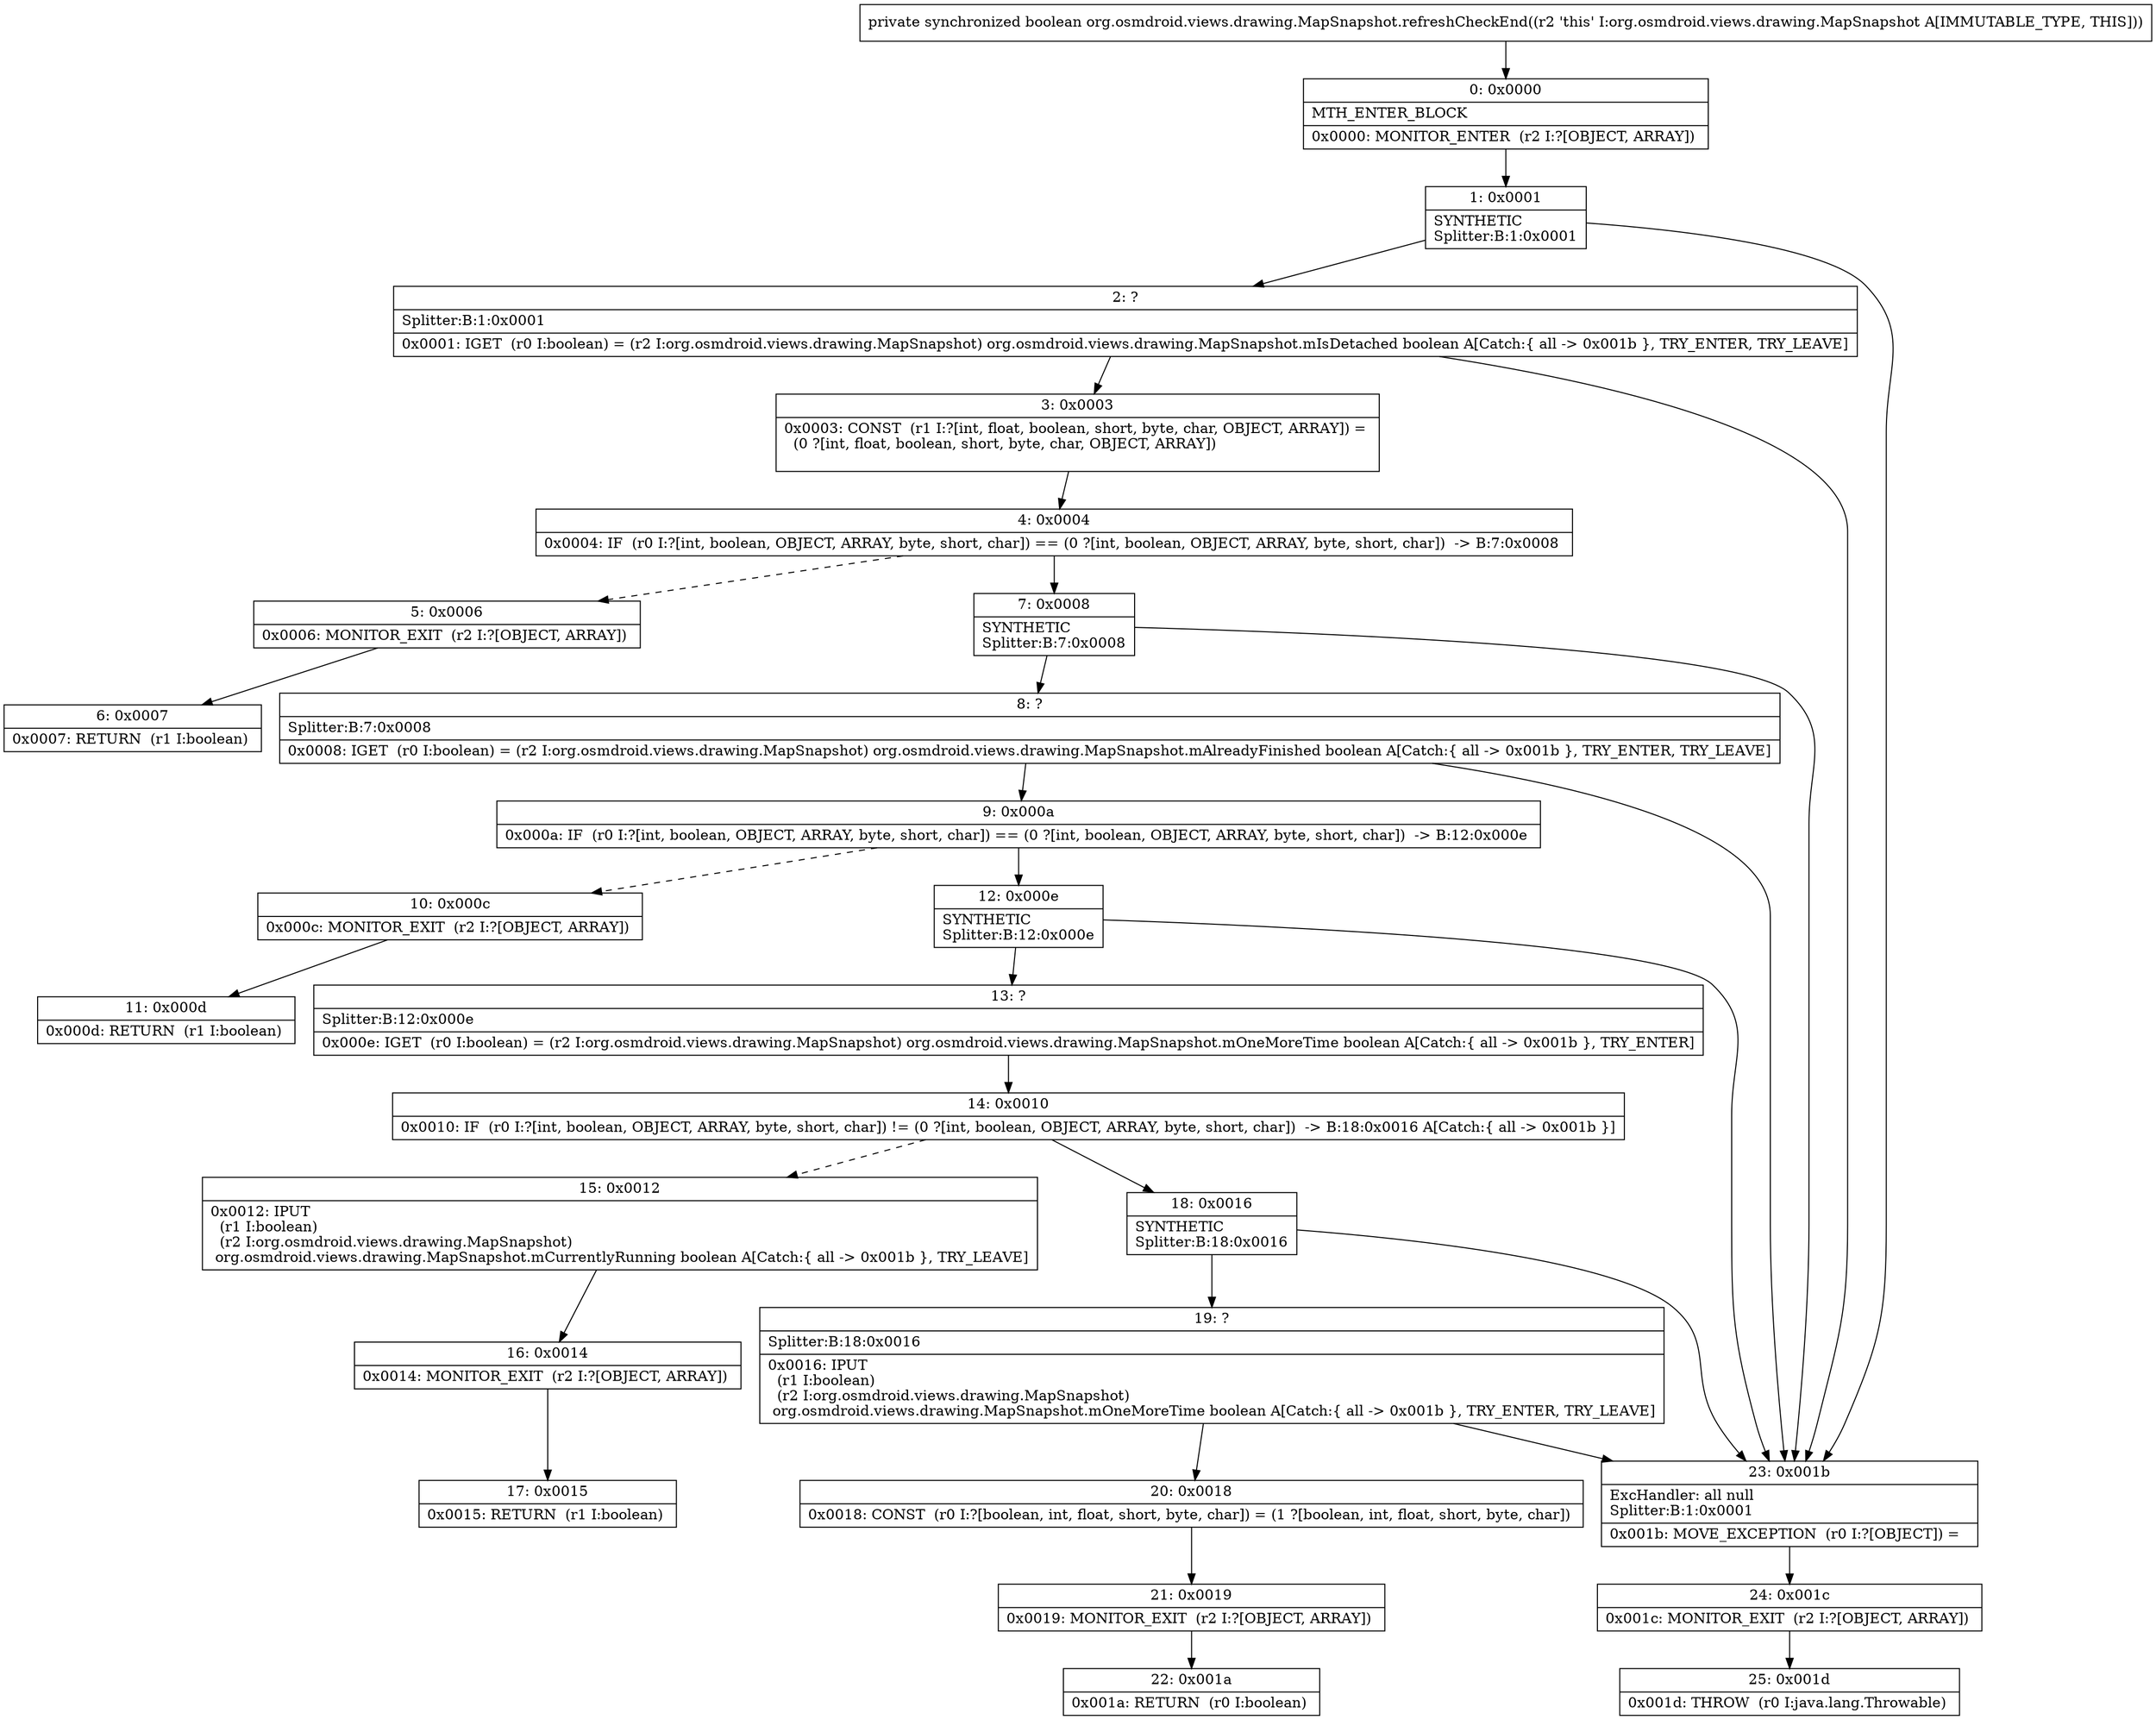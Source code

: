 digraph "CFG fororg.osmdroid.views.drawing.MapSnapshot.refreshCheckEnd()Z" {
Node_0 [shape=record,label="{0\:\ 0x0000|MTH_ENTER_BLOCK\l|0x0000: MONITOR_ENTER  (r2 I:?[OBJECT, ARRAY]) \l}"];
Node_1 [shape=record,label="{1\:\ 0x0001|SYNTHETIC\lSplitter:B:1:0x0001\l}"];
Node_2 [shape=record,label="{2\:\ ?|Splitter:B:1:0x0001\l|0x0001: IGET  (r0 I:boolean) = (r2 I:org.osmdroid.views.drawing.MapSnapshot) org.osmdroid.views.drawing.MapSnapshot.mIsDetached boolean A[Catch:\{ all \-\> 0x001b \}, TRY_ENTER, TRY_LEAVE]\l}"];
Node_3 [shape=record,label="{3\:\ 0x0003|0x0003: CONST  (r1 I:?[int, float, boolean, short, byte, char, OBJECT, ARRAY]) = \l  (0 ?[int, float, boolean, short, byte, char, OBJECT, ARRAY])\l \l}"];
Node_4 [shape=record,label="{4\:\ 0x0004|0x0004: IF  (r0 I:?[int, boolean, OBJECT, ARRAY, byte, short, char]) == (0 ?[int, boolean, OBJECT, ARRAY, byte, short, char])  \-\> B:7:0x0008 \l}"];
Node_5 [shape=record,label="{5\:\ 0x0006|0x0006: MONITOR_EXIT  (r2 I:?[OBJECT, ARRAY]) \l}"];
Node_6 [shape=record,label="{6\:\ 0x0007|0x0007: RETURN  (r1 I:boolean) \l}"];
Node_7 [shape=record,label="{7\:\ 0x0008|SYNTHETIC\lSplitter:B:7:0x0008\l}"];
Node_8 [shape=record,label="{8\:\ ?|Splitter:B:7:0x0008\l|0x0008: IGET  (r0 I:boolean) = (r2 I:org.osmdroid.views.drawing.MapSnapshot) org.osmdroid.views.drawing.MapSnapshot.mAlreadyFinished boolean A[Catch:\{ all \-\> 0x001b \}, TRY_ENTER, TRY_LEAVE]\l}"];
Node_9 [shape=record,label="{9\:\ 0x000a|0x000a: IF  (r0 I:?[int, boolean, OBJECT, ARRAY, byte, short, char]) == (0 ?[int, boolean, OBJECT, ARRAY, byte, short, char])  \-\> B:12:0x000e \l}"];
Node_10 [shape=record,label="{10\:\ 0x000c|0x000c: MONITOR_EXIT  (r2 I:?[OBJECT, ARRAY]) \l}"];
Node_11 [shape=record,label="{11\:\ 0x000d|0x000d: RETURN  (r1 I:boolean) \l}"];
Node_12 [shape=record,label="{12\:\ 0x000e|SYNTHETIC\lSplitter:B:12:0x000e\l}"];
Node_13 [shape=record,label="{13\:\ ?|Splitter:B:12:0x000e\l|0x000e: IGET  (r0 I:boolean) = (r2 I:org.osmdroid.views.drawing.MapSnapshot) org.osmdroid.views.drawing.MapSnapshot.mOneMoreTime boolean A[Catch:\{ all \-\> 0x001b \}, TRY_ENTER]\l}"];
Node_14 [shape=record,label="{14\:\ 0x0010|0x0010: IF  (r0 I:?[int, boolean, OBJECT, ARRAY, byte, short, char]) != (0 ?[int, boolean, OBJECT, ARRAY, byte, short, char])  \-\> B:18:0x0016 A[Catch:\{ all \-\> 0x001b \}]\l}"];
Node_15 [shape=record,label="{15\:\ 0x0012|0x0012: IPUT  \l  (r1 I:boolean)\l  (r2 I:org.osmdroid.views.drawing.MapSnapshot)\l org.osmdroid.views.drawing.MapSnapshot.mCurrentlyRunning boolean A[Catch:\{ all \-\> 0x001b \}, TRY_LEAVE]\l}"];
Node_16 [shape=record,label="{16\:\ 0x0014|0x0014: MONITOR_EXIT  (r2 I:?[OBJECT, ARRAY]) \l}"];
Node_17 [shape=record,label="{17\:\ 0x0015|0x0015: RETURN  (r1 I:boolean) \l}"];
Node_18 [shape=record,label="{18\:\ 0x0016|SYNTHETIC\lSplitter:B:18:0x0016\l}"];
Node_19 [shape=record,label="{19\:\ ?|Splitter:B:18:0x0016\l|0x0016: IPUT  \l  (r1 I:boolean)\l  (r2 I:org.osmdroid.views.drawing.MapSnapshot)\l org.osmdroid.views.drawing.MapSnapshot.mOneMoreTime boolean A[Catch:\{ all \-\> 0x001b \}, TRY_ENTER, TRY_LEAVE]\l}"];
Node_20 [shape=record,label="{20\:\ 0x0018|0x0018: CONST  (r0 I:?[boolean, int, float, short, byte, char]) = (1 ?[boolean, int, float, short, byte, char]) \l}"];
Node_21 [shape=record,label="{21\:\ 0x0019|0x0019: MONITOR_EXIT  (r2 I:?[OBJECT, ARRAY]) \l}"];
Node_22 [shape=record,label="{22\:\ 0x001a|0x001a: RETURN  (r0 I:boolean) \l}"];
Node_23 [shape=record,label="{23\:\ 0x001b|ExcHandler: all null\lSplitter:B:1:0x0001\l|0x001b: MOVE_EXCEPTION  (r0 I:?[OBJECT]) =  \l}"];
Node_24 [shape=record,label="{24\:\ 0x001c|0x001c: MONITOR_EXIT  (r2 I:?[OBJECT, ARRAY]) \l}"];
Node_25 [shape=record,label="{25\:\ 0x001d|0x001d: THROW  (r0 I:java.lang.Throwable) \l}"];
MethodNode[shape=record,label="{private synchronized boolean org.osmdroid.views.drawing.MapSnapshot.refreshCheckEnd((r2 'this' I:org.osmdroid.views.drawing.MapSnapshot A[IMMUTABLE_TYPE, THIS])) }"];
MethodNode -> Node_0;
Node_0 -> Node_1;
Node_1 -> Node_2;
Node_1 -> Node_23;
Node_2 -> Node_3;
Node_2 -> Node_23;
Node_3 -> Node_4;
Node_4 -> Node_5[style=dashed];
Node_4 -> Node_7;
Node_5 -> Node_6;
Node_7 -> Node_8;
Node_7 -> Node_23;
Node_8 -> Node_9;
Node_8 -> Node_23;
Node_9 -> Node_10[style=dashed];
Node_9 -> Node_12;
Node_10 -> Node_11;
Node_12 -> Node_13;
Node_12 -> Node_23;
Node_13 -> Node_14;
Node_14 -> Node_15[style=dashed];
Node_14 -> Node_18;
Node_15 -> Node_16;
Node_16 -> Node_17;
Node_18 -> Node_19;
Node_18 -> Node_23;
Node_19 -> Node_20;
Node_19 -> Node_23;
Node_20 -> Node_21;
Node_21 -> Node_22;
Node_23 -> Node_24;
Node_24 -> Node_25;
}

